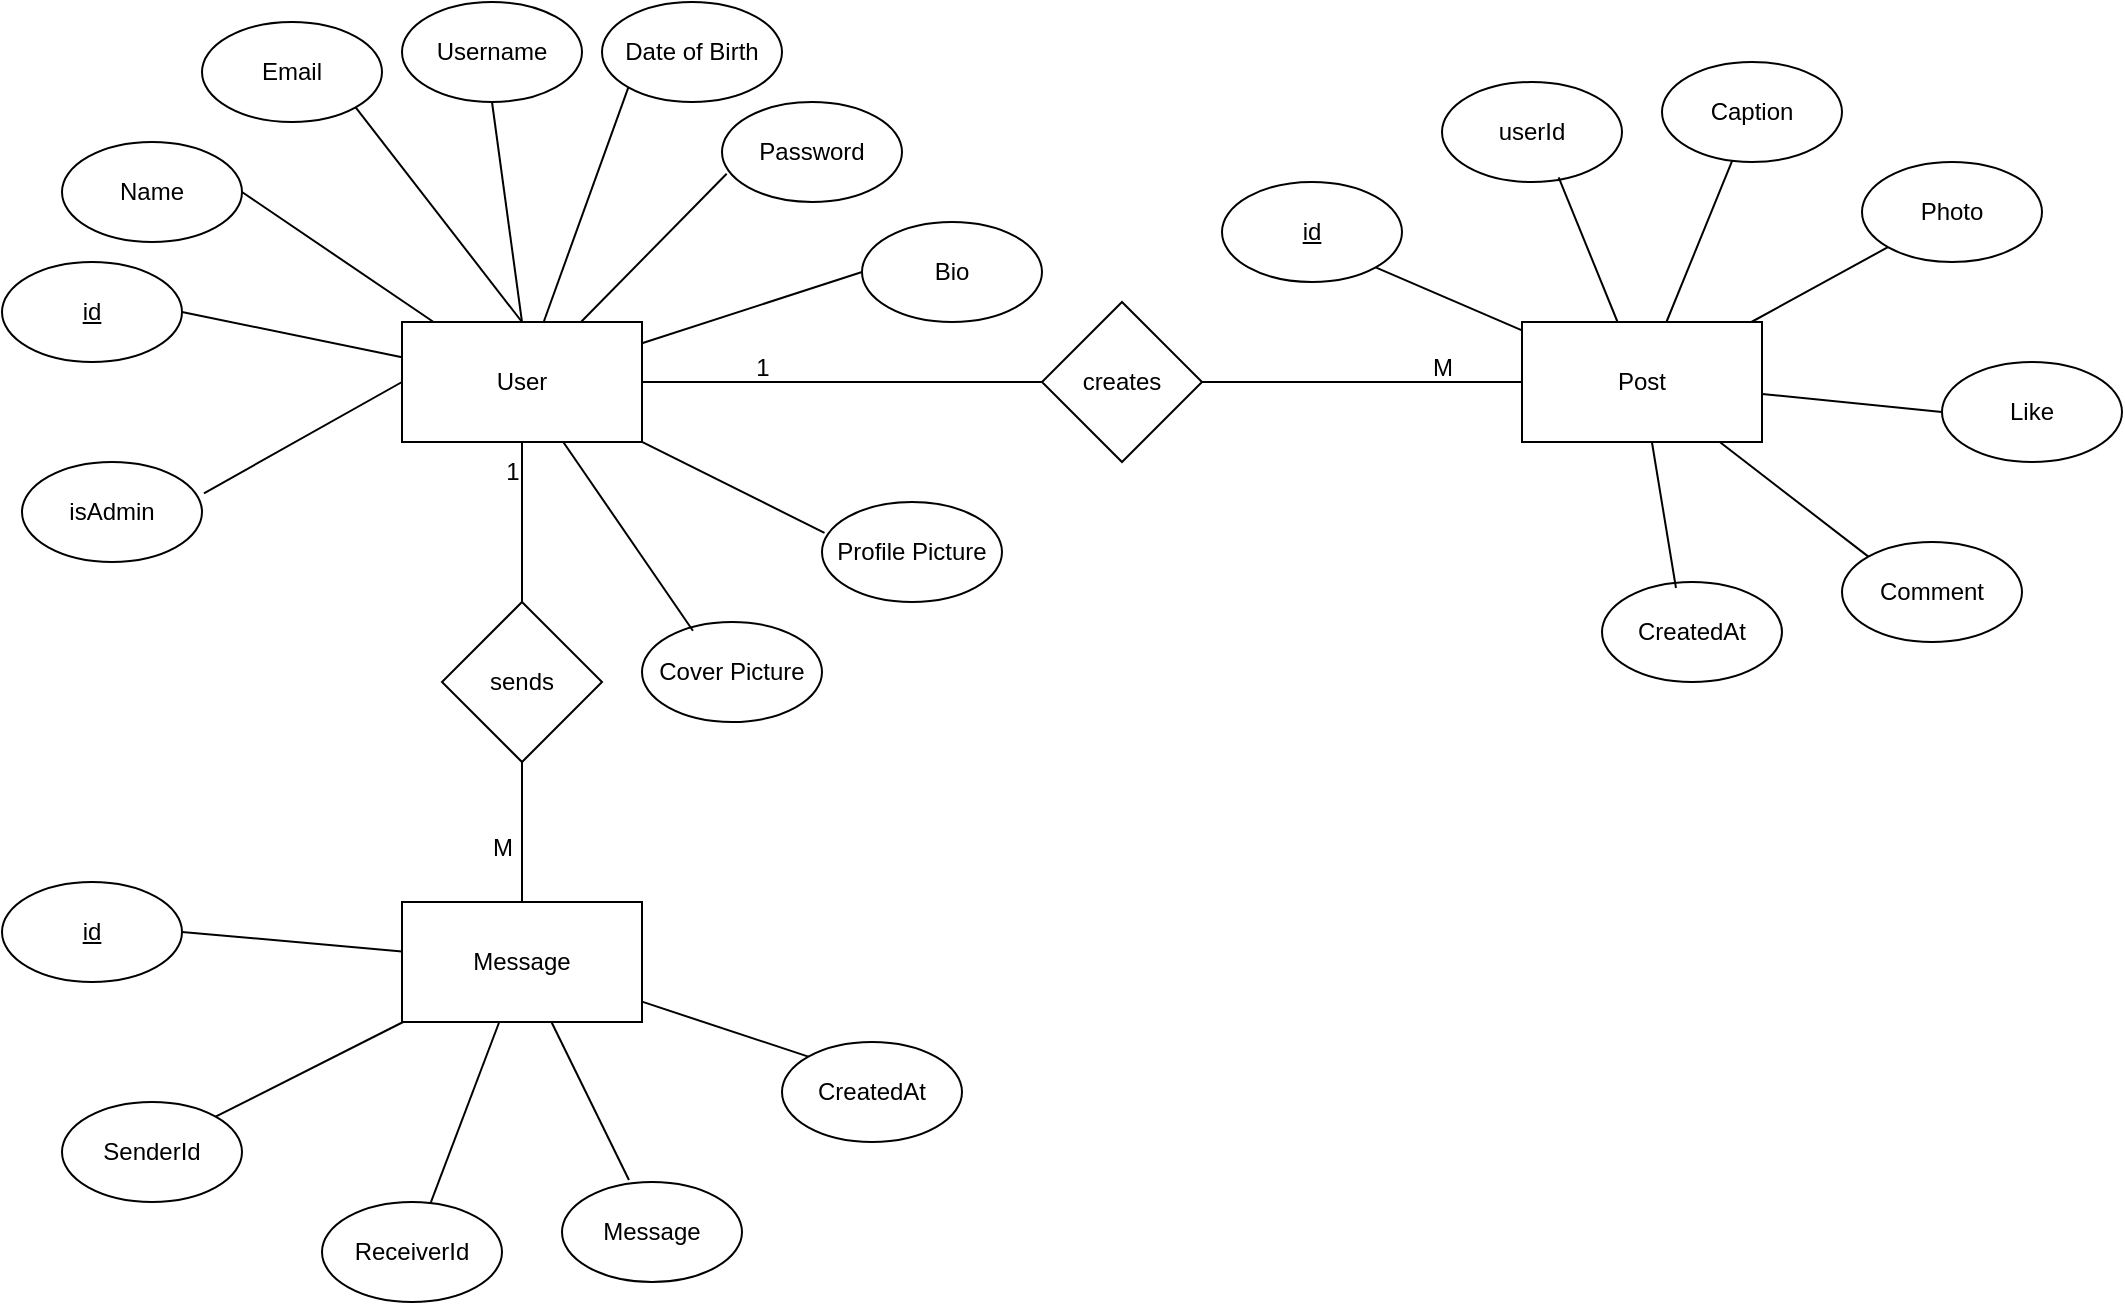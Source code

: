 <mxfile>
    <diagram id="KdtcvLIlEbea_uyaBj97" name="Page-1">
        <mxGraphModel dx="1515" dy="1487" grid="1" gridSize="10" guides="1" tooltips="1" connect="1" arrows="1" fold="1" page="1" pageScale="1" pageWidth="850" pageHeight="1100" math="0" shadow="0">
            <root>
                <mxCell id="0"/>
                <mxCell id="1" parent="0"/>
                <mxCell id="12" style="edgeStyle=none;html=1;exitX=0.5;exitY=0;exitDx=0;exitDy=0;entryX=1;entryY=1;entryDx=0;entryDy=0;endArrow=none;endFill=0;" parent="1" source="2" target="5" edge="1">
                    <mxGeometry relative="1" as="geometry"/>
                </mxCell>
                <mxCell id="13" style="edgeStyle=none;html=1;exitX=0.5;exitY=0;exitDx=0;exitDy=0;entryX=0.5;entryY=1;entryDx=0;entryDy=0;endArrow=none;endFill=0;" parent="1" source="2" target="6" edge="1">
                    <mxGeometry relative="1" as="geometry"/>
                </mxCell>
                <mxCell id="14" style="edgeStyle=none;html=1;entryX=1;entryY=0.5;entryDx=0;entryDy=0;endArrow=none;endFill=0;" parent="1" source="2" target="3" edge="1">
                    <mxGeometry relative="1" as="geometry"/>
                </mxCell>
                <mxCell id="16" style="edgeStyle=none;html=1;entryX=0;entryY=1;entryDx=0;entryDy=0;endArrow=none;endFill=0;" parent="1" source="2" target="7" edge="1">
                    <mxGeometry relative="1" as="geometry"/>
                </mxCell>
                <mxCell id="18" style="edgeStyle=none;html=1;entryX=0;entryY=0.5;entryDx=0;entryDy=0;endArrow=none;endFill=0;" parent="1" source="2" target="11" edge="1">
                    <mxGeometry relative="1" as="geometry"/>
                </mxCell>
                <mxCell id="38" style="edgeStyle=none;html=1;entryX=0;entryY=0.5;entryDx=0;entryDy=0;endArrow=none;endFill=0;" parent="1" source="2" target="37" edge="1">
                    <mxGeometry relative="1" as="geometry"/>
                </mxCell>
                <mxCell id="52" style="edgeStyle=none;html=1;entryX=0.5;entryY=0;entryDx=0;entryDy=0;endArrow=none;endFill=0;" parent="1" source="2" target="51" edge="1">
                    <mxGeometry relative="1" as="geometry"/>
                </mxCell>
                <mxCell id="2" value="User" style="rounded=0;whiteSpace=wrap;html=1;" parent="1" vertex="1">
                    <mxGeometry x="100" y="130" width="120" height="60" as="geometry"/>
                </mxCell>
                <mxCell id="3" value="&lt;u&gt;id&lt;/u&gt;" style="ellipse;whiteSpace=wrap;html=1;" parent="1" vertex="1">
                    <mxGeometry x="-100" y="100" width="90" height="50" as="geometry"/>
                </mxCell>
                <mxCell id="4" value="Name" style="ellipse;whiteSpace=wrap;html=1;" parent="1" vertex="1">
                    <mxGeometry x="-70" y="40" width="90" height="50" as="geometry"/>
                </mxCell>
                <mxCell id="5" value="Email" style="ellipse;whiteSpace=wrap;html=1;" parent="1" vertex="1">
                    <mxGeometry y="-20" width="90" height="50" as="geometry"/>
                </mxCell>
                <mxCell id="6" value="Username" style="ellipse;whiteSpace=wrap;html=1;" parent="1" vertex="1">
                    <mxGeometry x="100" y="-30" width="90" height="50" as="geometry"/>
                </mxCell>
                <mxCell id="7" value="Date of Birth" style="ellipse;whiteSpace=wrap;html=1;" parent="1" vertex="1">
                    <mxGeometry x="200" y="-30" width="90" height="50" as="geometry"/>
                </mxCell>
                <mxCell id="8" value="Password" style="ellipse;whiteSpace=wrap;html=1;" parent="1" vertex="1">
                    <mxGeometry x="260" y="20" width="90" height="50" as="geometry"/>
                </mxCell>
                <mxCell id="9" value="Profile Picture" style="ellipse;whiteSpace=wrap;html=1;" parent="1" vertex="1">
                    <mxGeometry x="310" y="220" width="90" height="50" as="geometry"/>
                </mxCell>
                <mxCell id="10" value="Cover Picture" style="ellipse;whiteSpace=wrap;html=1;" parent="1" vertex="1">
                    <mxGeometry x="220" y="280" width="90" height="50" as="geometry"/>
                </mxCell>
                <mxCell id="11" value="Bio" style="ellipse;whiteSpace=wrap;html=1;" parent="1" vertex="1">
                    <mxGeometry x="330" y="80" width="90" height="50" as="geometry"/>
                </mxCell>
                <mxCell id="15" style="edgeStyle=none;html=1;entryX=1;entryY=0.5;entryDx=0;entryDy=0;endArrow=none;endFill=0;" parent="1" source="2" target="4" edge="1">
                    <mxGeometry relative="1" as="geometry"/>
                </mxCell>
                <mxCell id="17" style="edgeStyle=none;html=1;entryX=0.026;entryY=0.718;entryDx=0;entryDy=0;entryPerimeter=0;endArrow=none;endFill=0;" parent="1" source="2" target="8" edge="1">
                    <mxGeometry relative="1" as="geometry"/>
                </mxCell>
                <mxCell id="19" style="edgeStyle=none;html=1;entryX=0.014;entryY=0.309;entryDx=0;entryDy=0;entryPerimeter=0;endArrow=none;endFill=0;" parent="1" source="2" target="9" edge="1">
                    <mxGeometry relative="1" as="geometry"/>
                </mxCell>
                <mxCell id="20" style="edgeStyle=none;html=1;entryX=0.283;entryY=0.087;entryDx=0;entryDy=0;entryPerimeter=0;endArrow=none;endFill=0;" parent="1" source="2" target="10" edge="1">
                    <mxGeometry relative="1" as="geometry"/>
                </mxCell>
                <mxCell id="28" style="edgeStyle=none;html=1;entryX=1;entryY=1;entryDx=0;entryDy=0;endArrow=none;endFill=0;" parent="1" source="21" target="22" edge="1">
                    <mxGeometry relative="1" as="geometry"/>
                </mxCell>
                <mxCell id="30" style="edgeStyle=none;html=1;endArrow=none;endFill=0;" parent="1" source="21" target="24" edge="1">
                    <mxGeometry relative="1" as="geometry"/>
                </mxCell>
                <mxCell id="31" style="edgeStyle=none;html=1;endArrow=none;endFill=0;" parent="1" source="21" target="25" edge="1">
                    <mxGeometry relative="1" as="geometry"/>
                </mxCell>
                <mxCell id="32" style="edgeStyle=none;html=1;entryX=0;entryY=0.5;entryDx=0;entryDy=0;endArrow=none;endFill=0;" parent="1" source="21" target="26" edge="1">
                    <mxGeometry relative="1" as="geometry"/>
                </mxCell>
                <mxCell id="34" style="edgeStyle=none;html=1;entryX=0;entryY=0;entryDx=0;entryDy=0;endArrow=none;endFill=0;" parent="1" source="21" target="27" edge="1">
                    <mxGeometry relative="1" as="geometry"/>
                </mxCell>
                <mxCell id="21" value="Post" style="rounded=0;whiteSpace=wrap;html=1;" parent="1" vertex="1">
                    <mxGeometry x="660" y="130" width="120" height="60" as="geometry"/>
                </mxCell>
                <mxCell id="22" value="&lt;u&gt;id&lt;/u&gt;" style="ellipse;whiteSpace=wrap;html=1;" parent="1" vertex="1">
                    <mxGeometry x="510" y="60" width="90" height="50" as="geometry"/>
                </mxCell>
                <mxCell id="23" value="userId" style="ellipse;whiteSpace=wrap;html=1;" parent="1" vertex="1">
                    <mxGeometry x="620" y="10" width="90" height="50" as="geometry"/>
                </mxCell>
                <mxCell id="24" value="Caption" style="ellipse;whiteSpace=wrap;html=1;" parent="1" vertex="1">
                    <mxGeometry x="730" width="90" height="50" as="geometry"/>
                </mxCell>
                <mxCell id="25" value="Photo" style="ellipse;whiteSpace=wrap;html=1;" parent="1" vertex="1">
                    <mxGeometry x="830" y="50" width="90" height="50" as="geometry"/>
                </mxCell>
                <mxCell id="26" value="Like" style="ellipse;whiteSpace=wrap;html=1;" parent="1" vertex="1">
                    <mxGeometry x="870" y="150" width="90" height="50" as="geometry"/>
                </mxCell>
                <mxCell id="27" value="Comment" style="ellipse;whiteSpace=wrap;html=1;" parent="1" vertex="1">
                    <mxGeometry x="820" y="240" width="90" height="50" as="geometry"/>
                </mxCell>
                <mxCell id="29" style="edgeStyle=none;html=1;entryX=0.648;entryY=0.953;entryDx=0;entryDy=0;entryPerimeter=0;endArrow=none;endFill=0;" parent="1" source="21" target="23" edge="1">
                    <mxGeometry relative="1" as="geometry"/>
                </mxCell>
                <mxCell id="35" value="CreatedAt" style="ellipse;whiteSpace=wrap;html=1;" parent="1" vertex="1">
                    <mxGeometry x="700" y="260" width="90" height="50" as="geometry"/>
                </mxCell>
                <mxCell id="36" style="edgeStyle=none;html=1;entryX=0.411;entryY=0.06;entryDx=0;entryDy=0;entryPerimeter=0;endArrow=none;endFill=0;" parent="1" source="21" target="35" edge="1">
                    <mxGeometry relative="1" as="geometry"/>
                </mxCell>
                <mxCell id="39" style="edgeStyle=none;html=1;entryX=0;entryY=0.5;entryDx=0;entryDy=0;endArrow=none;endFill=0;" parent="1" source="37" target="21" edge="1">
                    <mxGeometry relative="1" as="geometry"/>
                </mxCell>
                <mxCell id="37" value="creates" style="rhombus;whiteSpace=wrap;html=1;" parent="1" vertex="1">
                    <mxGeometry x="420" y="120" width="80" height="80" as="geometry"/>
                </mxCell>
                <mxCell id="46" style="edgeStyle=none;html=1;entryX=1;entryY=0.5;entryDx=0;entryDy=0;endArrow=none;endFill=0;" parent="1" source="40" target="41" edge="1">
                    <mxGeometry relative="1" as="geometry"/>
                </mxCell>
                <mxCell id="47" style="edgeStyle=none;html=1;entryX=1;entryY=0;entryDx=0;entryDy=0;endArrow=none;endFill=0;" parent="1" source="40" target="42" edge="1">
                    <mxGeometry relative="1" as="geometry"/>
                </mxCell>
                <mxCell id="48" style="edgeStyle=none;html=1;endArrow=none;endFill=0;" parent="1" source="40" target="43" edge="1">
                    <mxGeometry relative="1" as="geometry"/>
                </mxCell>
                <mxCell id="49" style="edgeStyle=none;html=1;entryX=0.372;entryY=-0.02;entryDx=0;entryDy=0;entryPerimeter=0;endArrow=none;endFill=0;" parent="1" source="40" target="44" edge="1">
                    <mxGeometry relative="1" as="geometry"/>
                </mxCell>
                <mxCell id="50" style="edgeStyle=none;html=1;entryX=0;entryY=0;entryDx=0;entryDy=0;endArrow=none;endFill=0;" parent="1" source="40" target="45" edge="1">
                    <mxGeometry relative="1" as="geometry"/>
                </mxCell>
                <mxCell id="40" value="Message" style="rounded=0;whiteSpace=wrap;html=1;" parent="1" vertex="1">
                    <mxGeometry x="100" y="420" width="120" height="60" as="geometry"/>
                </mxCell>
                <mxCell id="41" value="&lt;u&gt;id&lt;/u&gt;" style="ellipse;whiteSpace=wrap;html=1;" parent="1" vertex="1">
                    <mxGeometry x="-100" y="410" width="90" height="50" as="geometry"/>
                </mxCell>
                <mxCell id="42" value="SenderId" style="ellipse;whiteSpace=wrap;html=1;" parent="1" vertex="1">
                    <mxGeometry x="-70" y="520" width="90" height="50" as="geometry"/>
                </mxCell>
                <mxCell id="43" value="ReceiverId" style="ellipse;whiteSpace=wrap;html=1;" parent="1" vertex="1">
                    <mxGeometry x="60" y="570" width="90" height="50" as="geometry"/>
                </mxCell>
                <mxCell id="44" value="Message" style="ellipse;whiteSpace=wrap;html=1;" parent="1" vertex="1">
                    <mxGeometry x="180" y="560" width="90" height="50" as="geometry"/>
                </mxCell>
                <mxCell id="45" value="CreatedAt" style="ellipse;whiteSpace=wrap;html=1;" parent="1" vertex="1">
                    <mxGeometry x="290" y="490" width="90" height="50" as="geometry"/>
                </mxCell>
                <mxCell id="53" style="edgeStyle=none;html=1;endArrow=none;endFill=0;" parent="1" source="51" target="40" edge="1">
                    <mxGeometry relative="1" as="geometry"/>
                </mxCell>
                <mxCell id="51" value="sends" style="rhombus;whiteSpace=wrap;html=1;" parent="1" vertex="1">
                    <mxGeometry x="120" y="270" width="80" height="80" as="geometry"/>
                </mxCell>
                <mxCell id="54" value="1" style="text;html=1;align=center;verticalAlign=middle;resizable=0;points=[];autosize=1;strokeColor=none;fillColor=none;" parent="1" vertex="1">
                    <mxGeometry x="265" y="138" width="30" height="30" as="geometry"/>
                </mxCell>
                <mxCell id="55" value="M" style="text;html=1;align=center;verticalAlign=middle;resizable=0;points=[];autosize=1;strokeColor=none;fillColor=none;" parent="1" vertex="1">
                    <mxGeometry x="605" y="138" width="30" height="30" as="geometry"/>
                </mxCell>
                <mxCell id="56" value="1" style="text;html=1;align=center;verticalAlign=middle;resizable=0;points=[];autosize=1;strokeColor=none;fillColor=none;" parent="1" vertex="1">
                    <mxGeometry x="140" y="190" width="30" height="30" as="geometry"/>
                </mxCell>
                <mxCell id="57" value="M" style="text;html=1;align=center;verticalAlign=middle;resizable=0;points=[];autosize=1;strokeColor=none;fillColor=none;" parent="1" vertex="1">
                    <mxGeometry x="135" y="378" width="30" height="30" as="geometry"/>
                </mxCell>
                <mxCell id="58" value="isAdmin" style="ellipse;whiteSpace=wrap;html=1;" vertex="1" parent="1">
                    <mxGeometry x="-90" y="200" width="90" height="50" as="geometry"/>
                </mxCell>
                <mxCell id="59" style="edgeStyle=none;html=1;exitX=0;exitY=0.5;exitDx=0;exitDy=0;entryX=1.011;entryY=0.313;entryDx=0;entryDy=0;entryPerimeter=0;endArrow=none;endFill=0;" edge="1" parent="1" source="2" target="58">
                    <mxGeometry relative="1" as="geometry"/>
                </mxCell>
            </root>
        </mxGraphModel>
    </diagram>
</mxfile>